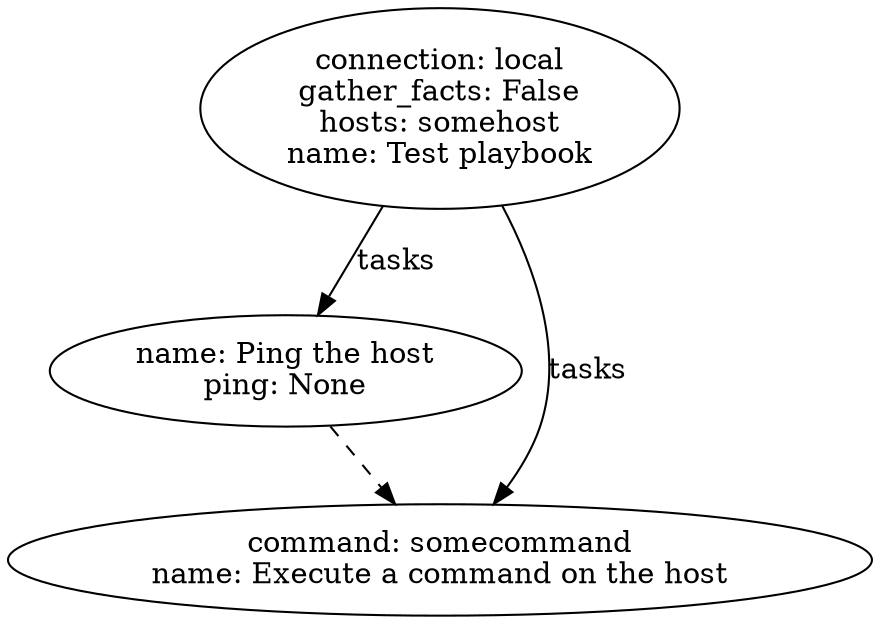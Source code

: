 digraph graphname {
2189 [label="name: Ping the host\nping: None\n"];
2190 [label="command: somecommand\nname: Execute a command on the host\n"];
2188 [label="connection: local\ngather_facts: False\nhosts: somehost\nname: Test playbook\n"];
2188 -> 2189 [label="tasks"];
2188 -> 2190 [label="tasks"];
2189 -> 2190 [style="dashed"];
}
